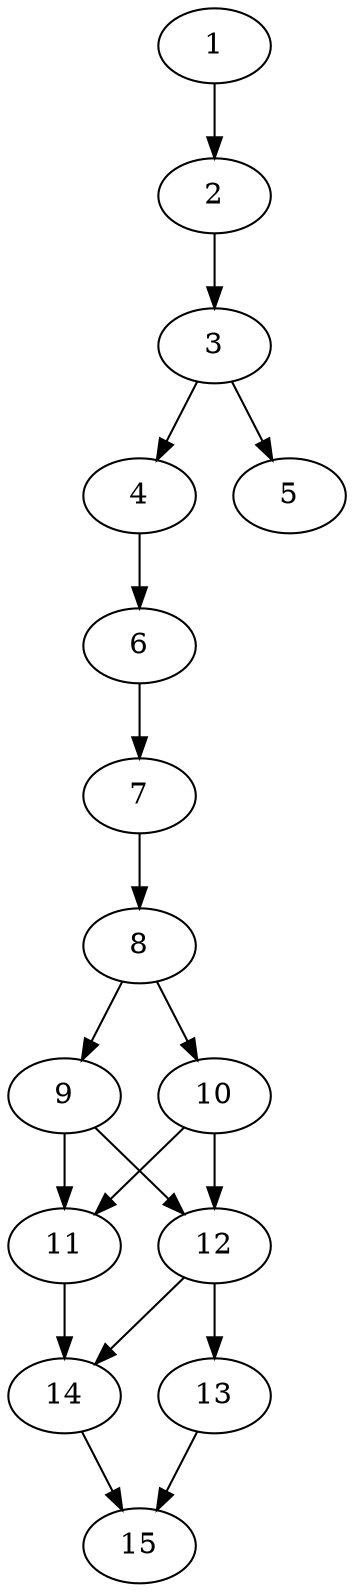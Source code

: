 // DAG automatically generated by daggen at Thu Oct  3 13:59:27 2019
// ./daggen --dot -n 15 --ccr 0.5 --fat 0.3 --regular 0.9 --density 0.9 --mindata 5242880 --maxdata 52428800 
digraph G {
  1 [size="12881920", alpha="0.07", expect_size="6440960"] 
  1 -> 2 [size ="6440960"]
  2 [size="104714240", alpha="0.16", expect_size="52357120"] 
  2 -> 3 [size ="52357120"]
  3 [size="38782976", alpha="0.07", expect_size="19391488"] 
  3 -> 4 [size ="19391488"]
  3 -> 5 [size ="19391488"]
  4 [size="93784064", alpha="0.18", expect_size="46892032"] 
  4 -> 6 [size ="46892032"]
  5 [size="96196608", alpha="0.06", expect_size="48098304"] 
  6 [size="29855744", alpha="0.16", expect_size="14927872"] 
  6 -> 7 [size ="14927872"]
  7 [size="66508800", alpha="0.02", expect_size="33254400"] 
  7 -> 8 [size ="33254400"]
  8 [size="11671552", alpha="0.01", expect_size="5835776"] 
  8 -> 9 [size ="5835776"]
  8 -> 10 [size ="5835776"]
  9 [size="30214144", alpha="0.10", expect_size="15107072"] 
  9 -> 11 [size ="15107072"]
  9 -> 12 [size ="15107072"]
  10 [size="20199424", alpha="0.05", expect_size="10099712"] 
  10 -> 11 [size ="10099712"]
  10 -> 12 [size ="10099712"]
  11 [size="15544320", alpha="0.17", expect_size="7772160"] 
  11 -> 14 [size ="7772160"]
  12 [size="47366144", alpha="0.11", expect_size="23683072"] 
  12 -> 13 [size ="23683072"]
  12 -> 14 [size ="23683072"]
  13 [size="30404608", alpha="0.04", expect_size="15202304"] 
  13 -> 15 [size ="15202304"]
  14 [size="61263872", alpha="0.14", expect_size="30631936"] 
  14 -> 15 [size ="30631936"]
  15 [size="49700864", alpha="0.19", expect_size="24850432"] 
}
